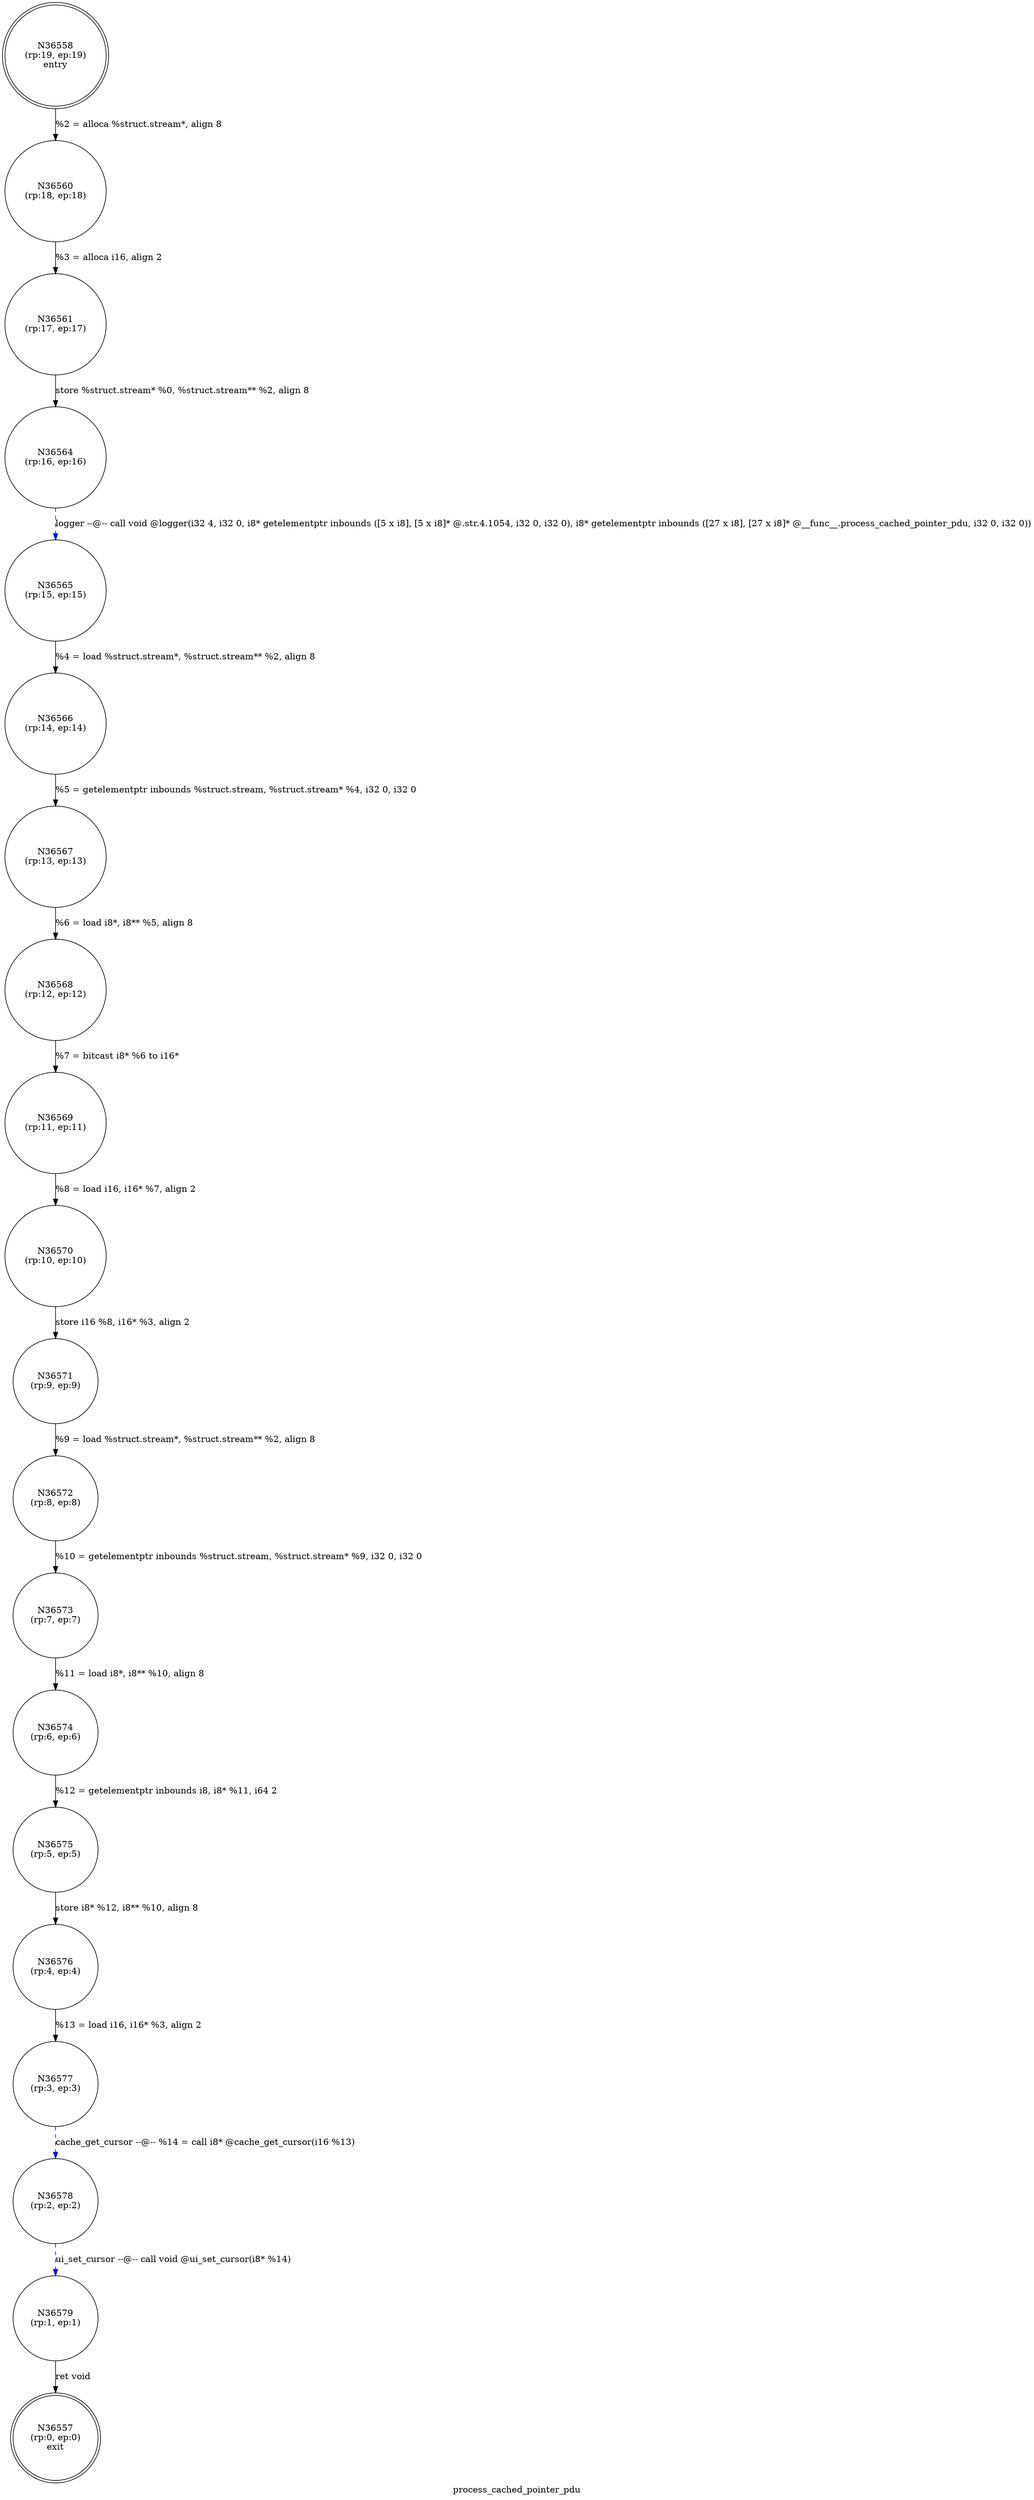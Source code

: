digraph process_cached_pointer_pdu {
label="process_cached_pointer_pdu"
36557 [label="N36557\n(rp:0, ep:0)\nexit", shape="doublecircle"]
36558 [label="N36558\n(rp:19, ep:19)\nentry", shape="doublecircle"]
36558 -> 36560 [label="%2 = alloca %struct.stream*, align 8"]
36560 [label="N36560\n(rp:18, ep:18)", shape="circle"]
36560 -> 36561 [label="%3 = alloca i16, align 2"]
36561 [label="N36561\n(rp:17, ep:17)", shape="circle"]
36561 -> 36564 [label="store %struct.stream* %0, %struct.stream** %2, align 8"]
36564 [label="N36564\n(rp:16, ep:16)", shape="circle"]
36564 -> 36565 [label="logger --@-- call void @logger(i32 4, i32 0, i8* getelementptr inbounds ([5 x i8], [5 x i8]* @.str.4.1054, i32 0, i32 0), i8* getelementptr inbounds ([27 x i8], [27 x i8]* @__func__.process_cached_pointer_pdu, i32 0, i32 0))", style="dashed", color="blue"]
36565 [label="N36565\n(rp:15, ep:15)", shape="circle"]
36565 -> 36566 [label="%4 = load %struct.stream*, %struct.stream** %2, align 8"]
36566 [label="N36566\n(rp:14, ep:14)", shape="circle"]
36566 -> 36567 [label="%5 = getelementptr inbounds %struct.stream, %struct.stream* %4, i32 0, i32 0"]
36567 [label="N36567\n(rp:13, ep:13)", shape="circle"]
36567 -> 36568 [label="%6 = load i8*, i8** %5, align 8"]
36568 [label="N36568\n(rp:12, ep:12)", shape="circle"]
36568 -> 36569 [label="%7 = bitcast i8* %6 to i16*"]
36569 [label="N36569\n(rp:11, ep:11)", shape="circle"]
36569 -> 36570 [label="%8 = load i16, i16* %7, align 2"]
36570 [label="N36570\n(rp:10, ep:10)", shape="circle"]
36570 -> 36571 [label="store i16 %8, i16* %3, align 2"]
36571 [label="N36571\n(rp:9, ep:9)", shape="circle"]
36571 -> 36572 [label="%9 = load %struct.stream*, %struct.stream** %2, align 8"]
36572 [label="N36572\n(rp:8, ep:8)", shape="circle"]
36572 -> 36573 [label="%10 = getelementptr inbounds %struct.stream, %struct.stream* %9, i32 0, i32 0"]
36573 [label="N36573\n(rp:7, ep:7)", shape="circle"]
36573 -> 36574 [label="%11 = load i8*, i8** %10, align 8"]
36574 [label="N36574\n(rp:6, ep:6)", shape="circle"]
36574 -> 36575 [label="%12 = getelementptr inbounds i8, i8* %11, i64 2"]
36575 [label="N36575\n(rp:5, ep:5)", shape="circle"]
36575 -> 36576 [label="store i8* %12, i8** %10, align 8"]
36576 [label="N36576\n(rp:4, ep:4)", shape="circle"]
36576 -> 36577 [label="%13 = load i16, i16* %3, align 2"]
36577 [label="N36577\n(rp:3, ep:3)", shape="circle"]
36577 -> 36578 [label="cache_get_cursor --@-- %14 = call i8* @cache_get_cursor(i16 %13)", style="dashed", color="blue"]
36578 [label="N36578\n(rp:2, ep:2)", shape="circle"]
36578 -> 36579 [label="ui_set_cursor --@-- call void @ui_set_cursor(i8* %14)", style="dashed", color="blue"]
36579 [label="N36579\n(rp:1, ep:1)", shape="circle"]
36579 -> 36557 [label="ret void"]
}

